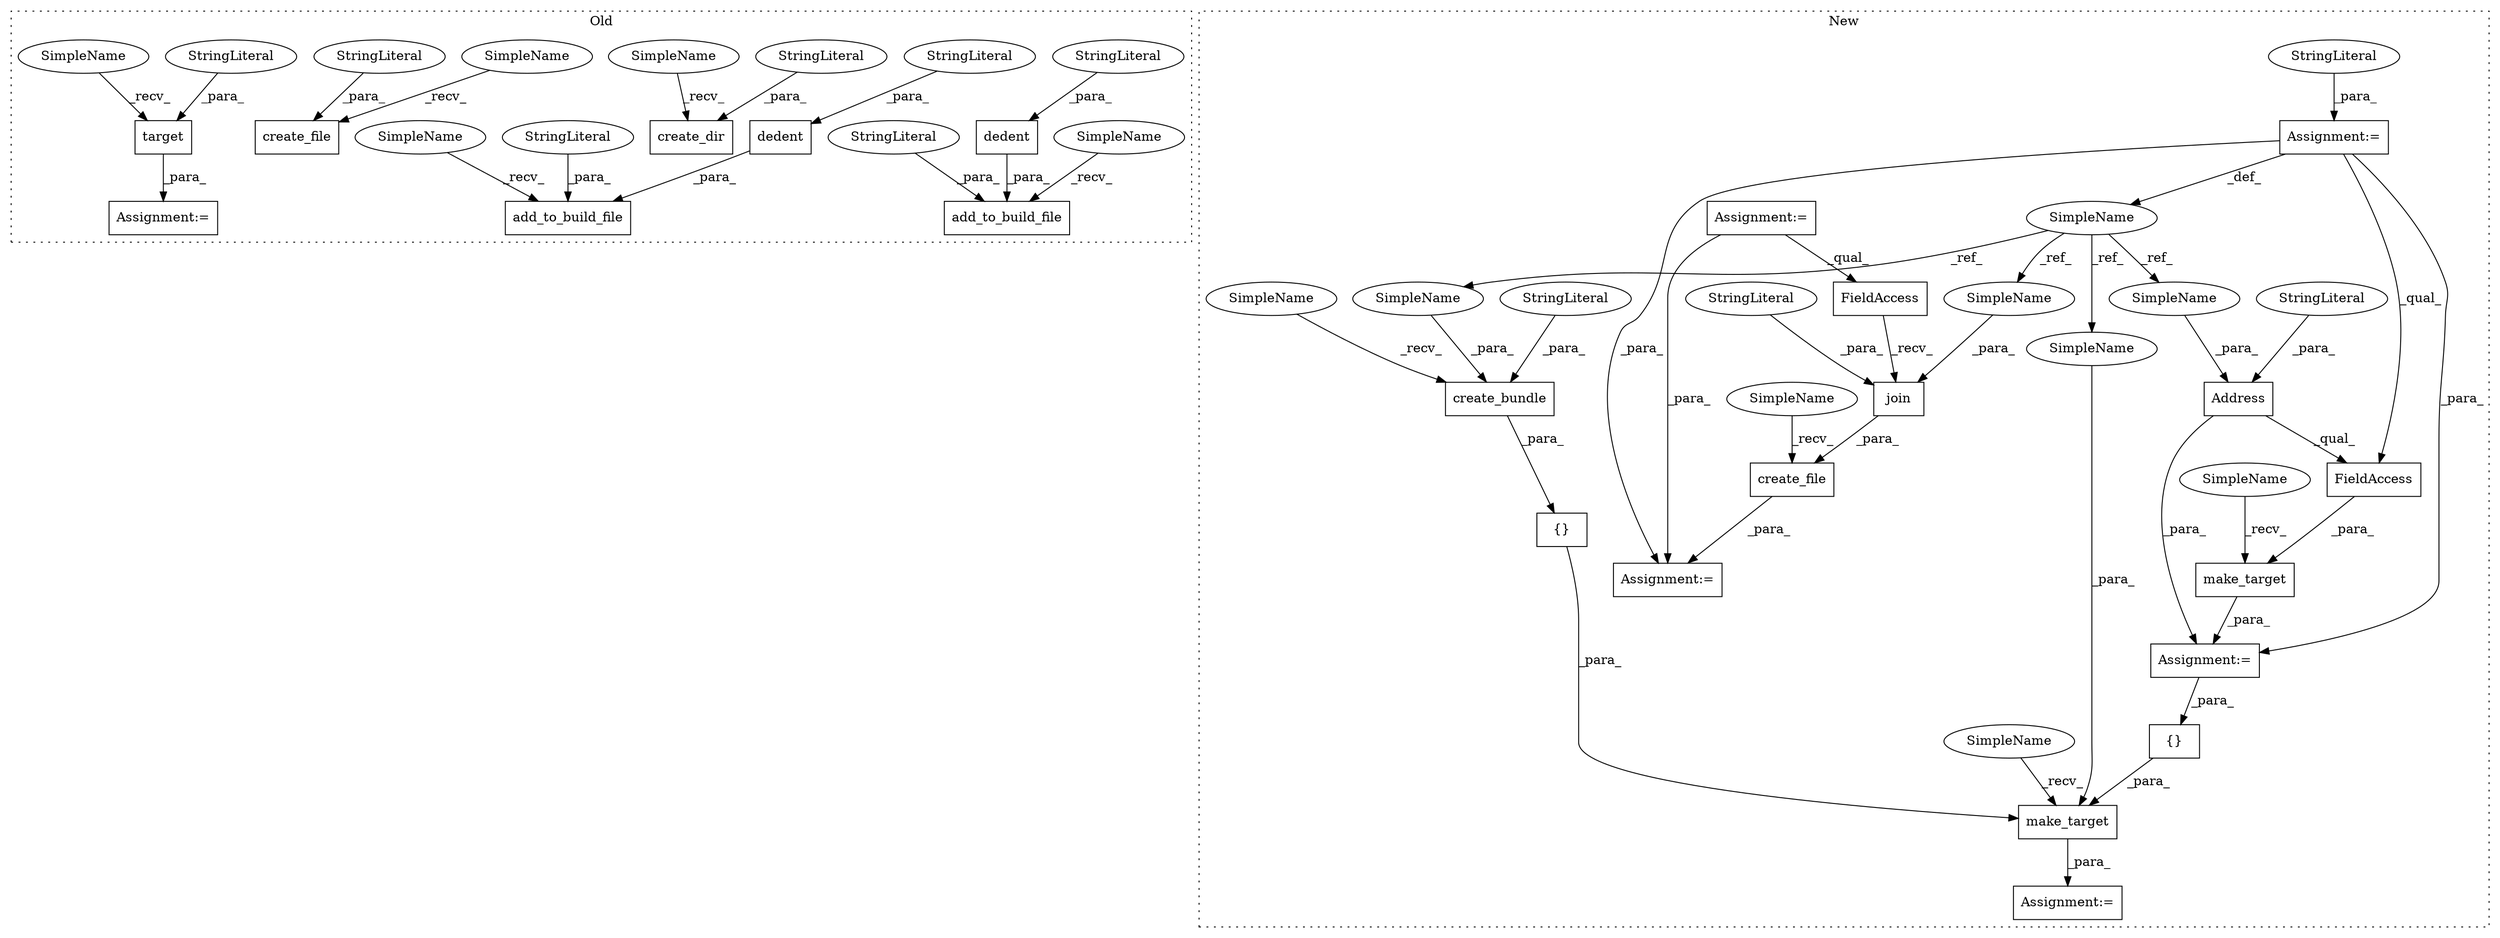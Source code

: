 digraph G {
subgraph cluster0 {
1 [label="create_dir" a="32" s="11166,11216" l="11,1" shape="box"];
5 [label="StringLiteral" a="45" s="11177" l="39" shape="ellipse"];
9 [label="create_file" a="32" s="11087,11154" l="12,1" shape="box"];
10 [label="StringLiteral" a="45" s="11099" l="55" shape="ellipse"];
19 [label="add_to_build_file" a="32" s="11307,11413" l="18,1" shape="box"];
20 [label="dedent" a="32" s="11364,11412" l="7,1" shape="box"];
21 [label="StringLiteral" a="45" s="11371" l="41" shape="ellipse"];
22 [label="StringLiteral" a="45" s="11325" l="38" shape="ellipse"];
26 [label="add_to_build_file" a="32" s="11425,11704" l="18,1" shape="box"];
27 [label="dedent" a="32" s="11482,11703" l="7,1" shape="box"];
28 [label="StringLiteral" a="45" s="11489" l="214" shape="ellipse"];
29 [label="StringLiteral" a="45" s="11443" l="38" shape="ellipse"];
32 [label="target" a="32" s="11720,11759" l="7,1" shape="box"];
33 [label="StringLiteral" a="45" s="11727" l="32" shape="ellipse"];
34 [label="Assignment:=" a="7" s="11766,11856" l="53,2" shape="box"];
36 [label="SimpleName" a="42" s="11715" l="4" shape="ellipse"];
37 [label="SimpleName" a="42" s="11420" l="4" shape="ellipse"];
38 [label="SimpleName" a="42" s="11302" l="4" shape="ellipse"];
39 [label="SimpleName" a="42" s="11082" l="4" shape="ellipse"];
40 [label="SimpleName" a="42" s="11161" l="4" shape="ellipse"];
label = "Old";
style="dotted";
}
subgraph cluster1 {
2 [label="{}" a="4" s="8302,8309" l="1,1" shape="box"];
3 [label="Address" a="32" s="8091,8117" l="8,1" shape="box"];
4 [label="StringLiteral" a="45" s="8109" l="8" shape="ellipse"];
6 [label="make_target" a="32" s="8079,8133" l="12,1" shape="box"];
7 [label="make_target" a="32" s="8264,8328" l="12,1" shape="box"];
8 [label="{}" a="4" s="8320,8327" l="1,1" shape="box"];
11 [label="create_file" a="32" s="8000,8060" l="12,1" shape="box"];
12 [label="FieldAccess" a="22" s="8091" l="32" shape="box"];
13 [label="join" a="32" s="8020,8059" l="5,1" shape="box"];
14 [label="StringLiteral" a="45" s="8035" l="24" shape="ellipse"];
15 [label="FieldAccess" a="22" s="8012" l="7" shape="box"];
16 [label="Assignment:=" a="7" s="8073" l="1" shape="box"];
17 [label="Assignment:=" a="7" s="7860" l="1" shape="box"];
18 [label="StringLiteral" a="45" s="7861" l="32" shape="ellipse"];
23 [label="Assignment:=" a="7" s="8258" l="1" shape="box"];
24 [label="Assignment:=" a="7" s="7994" l="1" shape="box"];
25 [label="SimpleName" a="42" s="7851" l="9" shape="ellipse"];
30 [label="create_bundle" a="32" s="8152,8248" l="14,1" shape="box"];
31 [label="StringLiteral" a="45" s="8176" l="8" shape="ellipse"];
35 [label="Assignment:=" a="7" s="7739" l="2" shape="box"];
41 [label="SimpleName" a="42" s="8074" l="4" shape="ellipse"];
42 [label="SimpleName" a="42" s="8259" l="4" shape="ellipse"];
43 [label="SimpleName" a="42" s="8147" l="4" shape="ellipse"];
44 [label="SimpleName" a="42" s="7995" l="4" shape="ellipse"];
45 [label="SimpleName" a="42" s="8276" l="9" shape="ellipse"];
46 [label="SimpleName" a="42" s="8166" l="9" shape="ellipse"];
47 [label="SimpleName" a="42" s="8099" l="9" shape="ellipse"];
48 [label="SimpleName" a="42" s="8025" l="9" shape="ellipse"];
label = "New";
style="dotted";
}
2 -> 7 [label="_para_"];
3 -> 16 [label="_para_"];
3 -> 12 [label="_qual_"];
4 -> 3 [label="_para_"];
5 -> 1 [label="_para_"];
6 -> 16 [label="_para_"];
7 -> 23 [label="_para_"];
8 -> 7 [label="_para_"];
10 -> 9 [label="_para_"];
11 -> 24 [label="_para_"];
12 -> 6 [label="_para_"];
13 -> 11 [label="_para_"];
14 -> 13 [label="_para_"];
15 -> 13 [label="_recv_"];
16 -> 2 [label="_para_"];
17 -> 16 [label="_para_"];
17 -> 24 [label="_para_"];
17 -> 12 [label="_qual_"];
17 -> 25 [label="_def_"];
18 -> 17 [label="_para_"];
20 -> 19 [label="_para_"];
21 -> 20 [label="_para_"];
22 -> 19 [label="_para_"];
25 -> 45 [label="_ref_"];
25 -> 46 [label="_ref_"];
25 -> 48 [label="_ref_"];
25 -> 47 [label="_ref_"];
27 -> 26 [label="_para_"];
28 -> 27 [label="_para_"];
29 -> 26 [label="_para_"];
30 -> 8 [label="_para_"];
31 -> 30 [label="_para_"];
32 -> 34 [label="_para_"];
33 -> 32 [label="_para_"];
35 -> 24 [label="_para_"];
35 -> 15 [label="_qual_"];
36 -> 32 [label="_recv_"];
37 -> 26 [label="_recv_"];
38 -> 19 [label="_recv_"];
39 -> 9 [label="_recv_"];
40 -> 1 [label="_recv_"];
41 -> 6 [label="_recv_"];
42 -> 7 [label="_recv_"];
43 -> 30 [label="_recv_"];
44 -> 11 [label="_recv_"];
45 -> 7 [label="_para_"];
46 -> 30 [label="_para_"];
47 -> 3 [label="_para_"];
48 -> 13 [label="_para_"];
}